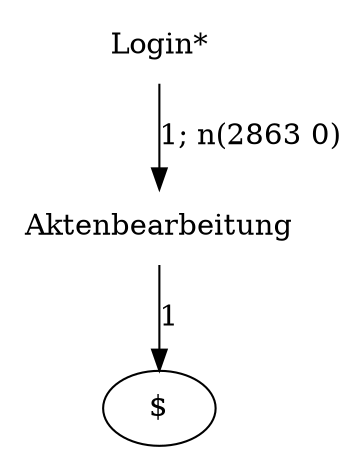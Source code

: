digraph G {"Login*" [label="Login*",shape=none];"Aktenbearbeitung" [label="Aktenbearbeitung",shape=none];"Login*"->"Aktenbearbeitung" [style=solid,label="1; n(2863 0)"];"Aktenbearbeitung"->"$" [style=solid,label="1"];}